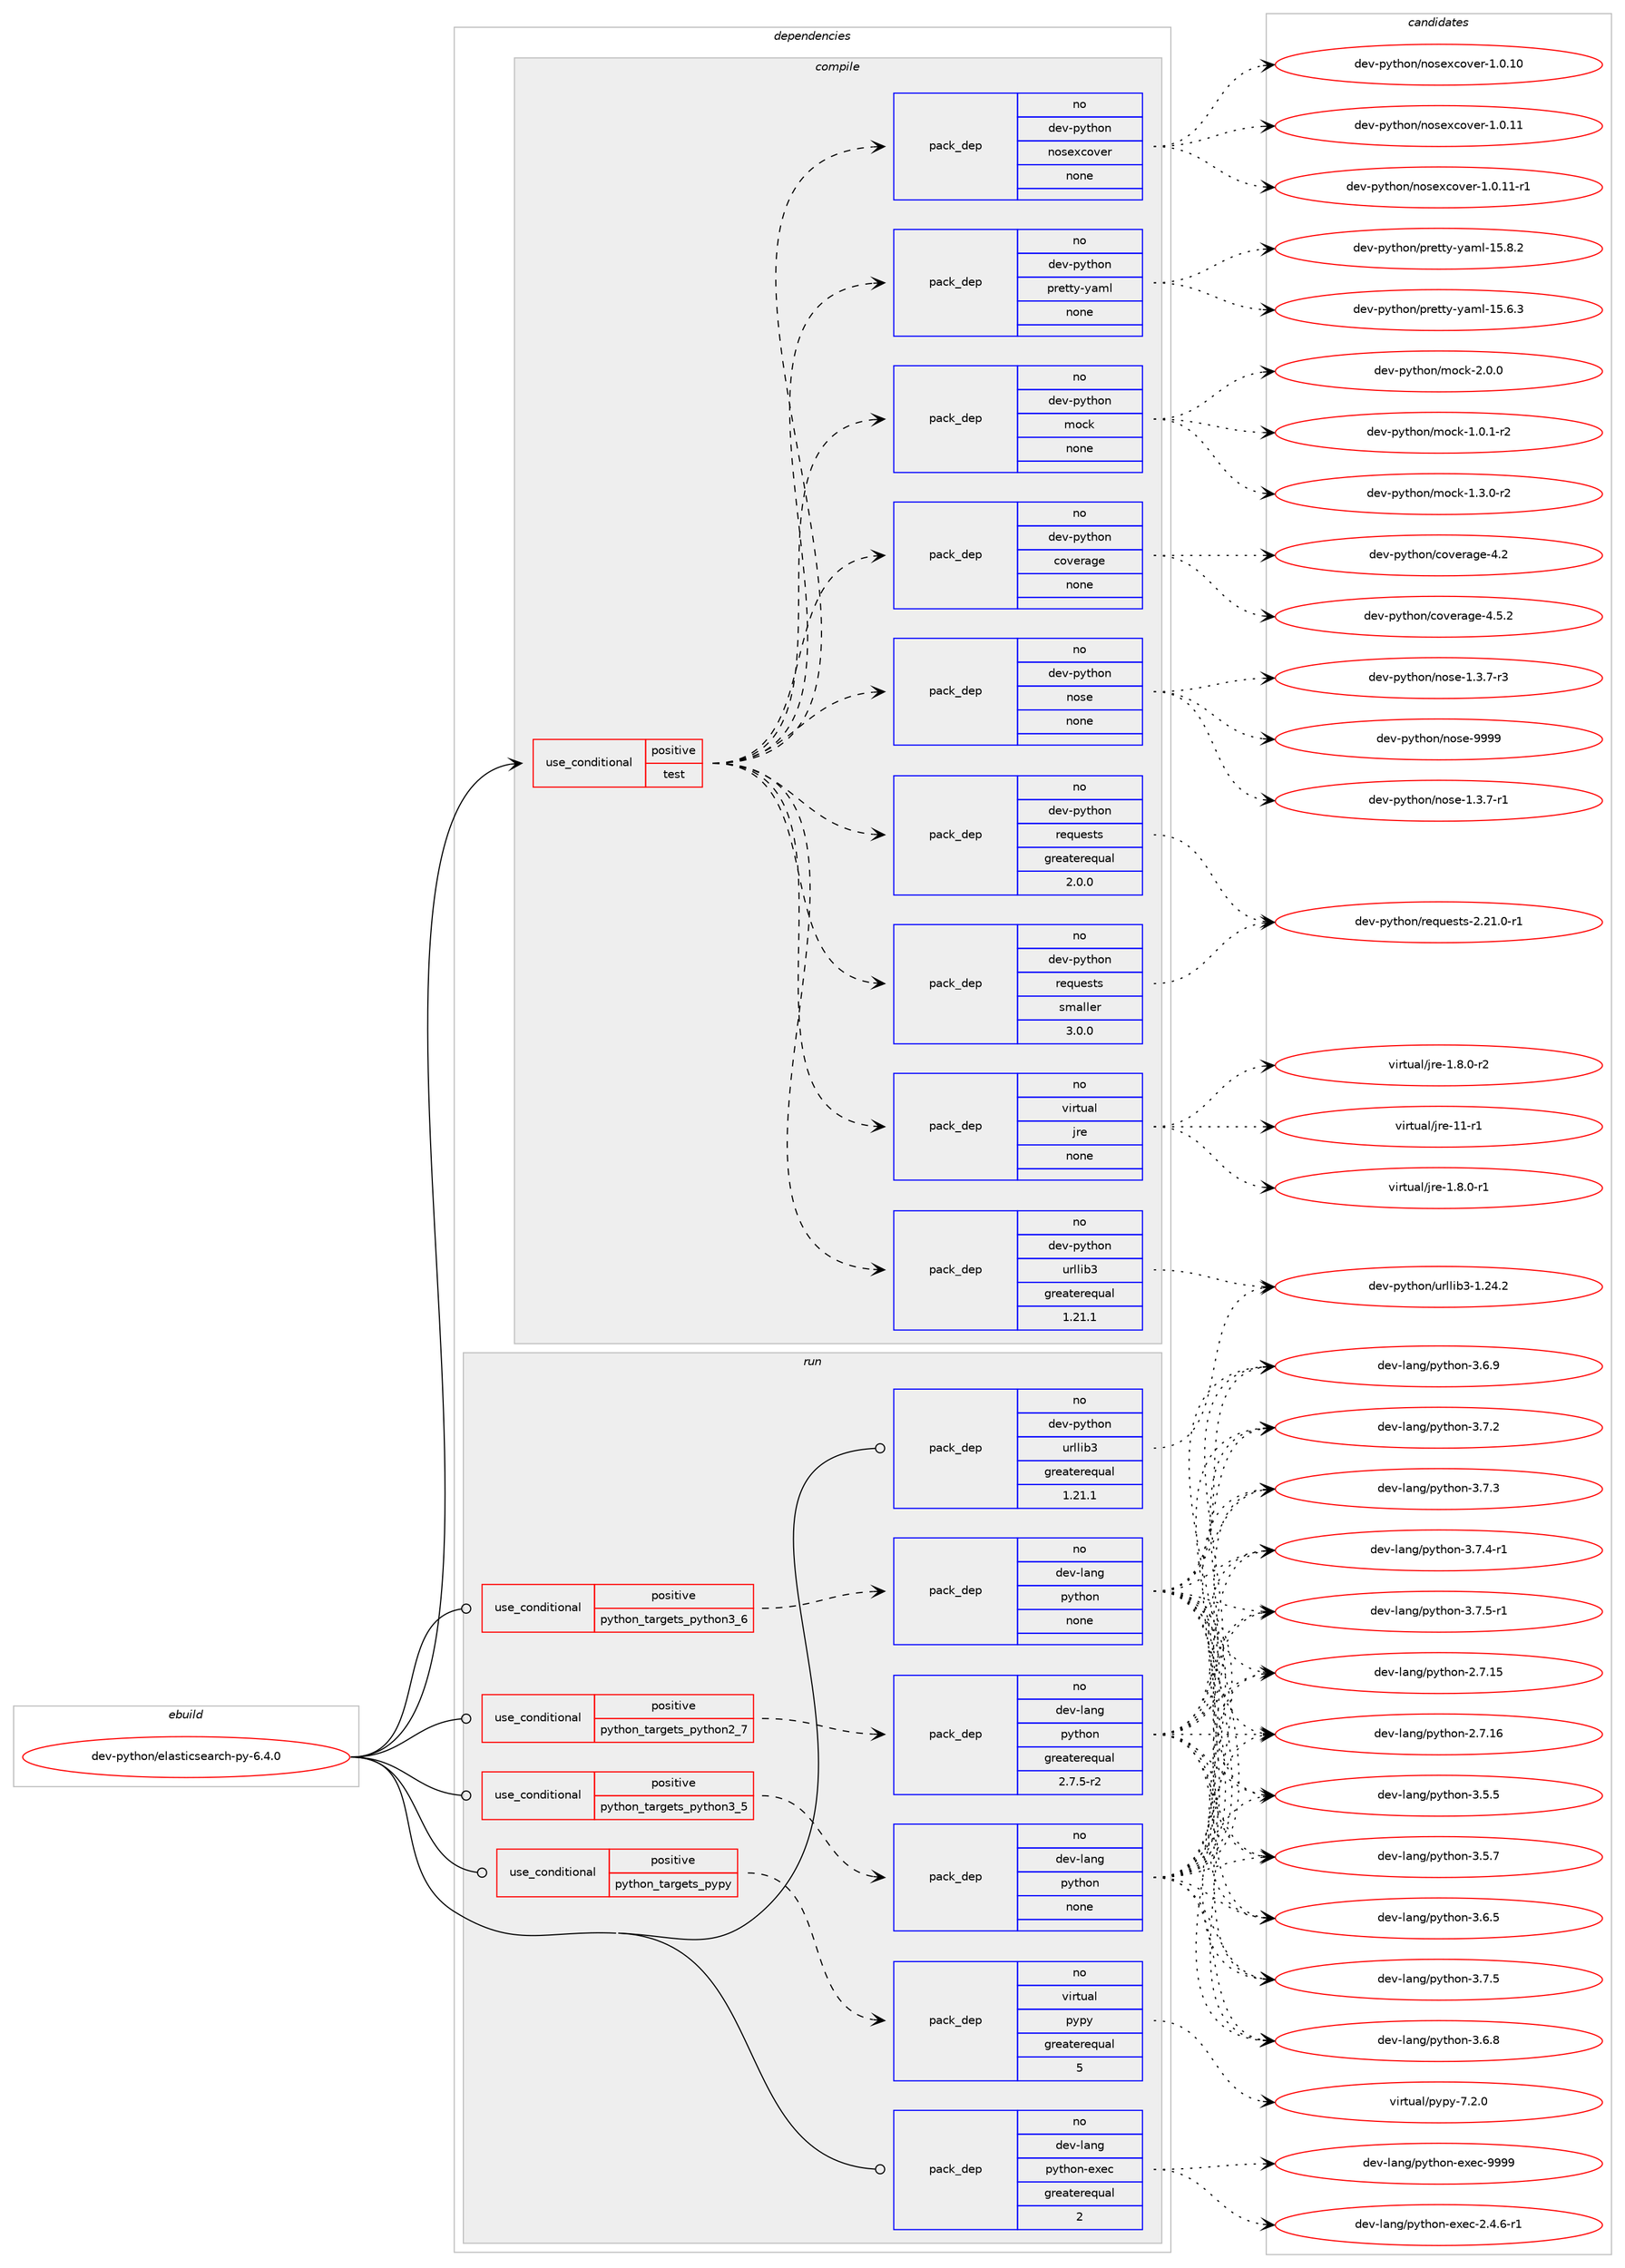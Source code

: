 digraph prolog {

# *************
# Graph options
# *************

newrank=true;
concentrate=true;
compound=true;
graph [rankdir=LR,fontname=Helvetica,fontsize=10,ranksep=1.5];#, ranksep=2.5, nodesep=0.2];
edge  [arrowhead=vee];
node  [fontname=Helvetica,fontsize=10];

# **********
# The ebuild
# **********

subgraph cluster_leftcol {
color=gray;
rank=same;
label=<<i>ebuild</i>>;
id [label="dev-python/elasticsearch-py-6.4.0", color=red, width=4, href="../dev-python/elasticsearch-py-6.4.0.svg"];
}

# ****************
# The dependencies
# ****************

subgraph cluster_midcol {
color=gray;
label=<<i>dependencies</i>>;
subgraph cluster_compile {
fillcolor="#eeeeee";
style=filled;
label=<<i>compile</i>>;
subgraph cond138963 {
dependency603307 [label=<<TABLE BORDER="0" CELLBORDER="1" CELLSPACING="0" CELLPADDING="4"><TR><TD ROWSPAN="3" CELLPADDING="10">use_conditional</TD></TR><TR><TD>positive</TD></TR><TR><TD>test</TD></TR></TABLE>>, shape=none, color=red];
subgraph pack452548 {
dependency603308 [label=<<TABLE BORDER="0" CELLBORDER="1" CELLSPACING="0" CELLPADDING="4" WIDTH="220"><TR><TD ROWSPAN="6" CELLPADDING="30">pack_dep</TD></TR><TR><TD WIDTH="110">no</TD></TR><TR><TD>dev-python</TD></TR><TR><TD>urllib3</TD></TR><TR><TD>greaterequal</TD></TR><TR><TD>1.21.1</TD></TR></TABLE>>, shape=none, color=blue];
}
dependency603307:e -> dependency603308:w [weight=20,style="dashed",arrowhead="vee"];
subgraph pack452549 {
dependency603309 [label=<<TABLE BORDER="0" CELLBORDER="1" CELLSPACING="0" CELLPADDING="4" WIDTH="220"><TR><TD ROWSPAN="6" CELLPADDING="30">pack_dep</TD></TR><TR><TD WIDTH="110">no</TD></TR><TR><TD>dev-python</TD></TR><TR><TD>requests</TD></TR><TR><TD>greaterequal</TD></TR><TR><TD>2.0.0</TD></TR></TABLE>>, shape=none, color=blue];
}
dependency603307:e -> dependency603309:w [weight=20,style="dashed",arrowhead="vee"];
subgraph pack452550 {
dependency603310 [label=<<TABLE BORDER="0" CELLBORDER="1" CELLSPACING="0" CELLPADDING="4" WIDTH="220"><TR><TD ROWSPAN="6" CELLPADDING="30">pack_dep</TD></TR><TR><TD WIDTH="110">no</TD></TR><TR><TD>dev-python</TD></TR><TR><TD>requests</TD></TR><TR><TD>smaller</TD></TR><TR><TD>3.0.0</TD></TR></TABLE>>, shape=none, color=blue];
}
dependency603307:e -> dependency603310:w [weight=20,style="dashed",arrowhead="vee"];
subgraph pack452551 {
dependency603311 [label=<<TABLE BORDER="0" CELLBORDER="1" CELLSPACING="0" CELLPADDING="4" WIDTH="220"><TR><TD ROWSPAN="6" CELLPADDING="30">pack_dep</TD></TR><TR><TD WIDTH="110">no</TD></TR><TR><TD>dev-python</TD></TR><TR><TD>nose</TD></TR><TR><TD>none</TD></TR><TR><TD></TD></TR></TABLE>>, shape=none, color=blue];
}
dependency603307:e -> dependency603311:w [weight=20,style="dashed",arrowhead="vee"];
subgraph pack452552 {
dependency603312 [label=<<TABLE BORDER="0" CELLBORDER="1" CELLSPACING="0" CELLPADDING="4" WIDTH="220"><TR><TD ROWSPAN="6" CELLPADDING="30">pack_dep</TD></TR><TR><TD WIDTH="110">no</TD></TR><TR><TD>dev-python</TD></TR><TR><TD>coverage</TD></TR><TR><TD>none</TD></TR><TR><TD></TD></TR></TABLE>>, shape=none, color=blue];
}
dependency603307:e -> dependency603312:w [weight=20,style="dashed",arrowhead="vee"];
subgraph pack452553 {
dependency603313 [label=<<TABLE BORDER="0" CELLBORDER="1" CELLSPACING="0" CELLPADDING="4" WIDTH="220"><TR><TD ROWSPAN="6" CELLPADDING="30">pack_dep</TD></TR><TR><TD WIDTH="110">no</TD></TR><TR><TD>dev-python</TD></TR><TR><TD>mock</TD></TR><TR><TD>none</TD></TR><TR><TD></TD></TR></TABLE>>, shape=none, color=blue];
}
dependency603307:e -> dependency603313:w [weight=20,style="dashed",arrowhead="vee"];
subgraph pack452554 {
dependency603314 [label=<<TABLE BORDER="0" CELLBORDER="1" CELLSPACING="0" CELLPADDING="4" WIDTH="220"><TR><TD ROWSPAN="6" CELLPADDING="30">pack_dep</TD></TR><TR><TD WIDTH="110">no</TD></TR><TR><TD>dev-python</TD></TR><TR><TD>pretty-yaml</TD></TR><TR><TD>none</TD></TR><TR><TD></TD></TR></TABLE>>, shape=none, color=blue];
}
dependency603307:e -> dependency603314:w [weight=20,style="dashed",arrowhead="vee"];
subgraph pack452555 {
dependency603315 [label=<<TABLE BORDER="0" CELLBORDER="1" CELLSPACING="0" CELLPADDING="4" WIDTH="220"><TR><TD ROWSPAN="6" CELLPADDING="30">pack_dep</TD></TR><TR><TD WIDTH="110">no</TD></TR><TR><TD>dev-python</TD></TR><TR><TD>nosexcover</TD></TR><TR><TD>none</TD></TR><TR><TD></TD></TR></TABLE>>, shape=none, color=blue];
}
dependency603307:e -> dependency603315:w [weight=20,style="dashed",arrowhead="vee"];
subgraph pack452556 {
dependency603316 [label=<<TABLE BORDER="0" CELLBORDER="1" CELLSPACING="0" CELLPADDING="4" WIDTH="220"><TR><TD ROWSPAN="6" CELLPADDING="30">pack_dep</TD></TR><TR><TD WIDTH="110">no</TD></TR><TR><TD>virtual</TD></TR><TR><TD>jre</TD></TR><TR><TD>none</TD></TR><TR><TD></TD></TR></TABLE>>, shape=none, color=blue];
}
dependency603307:e -> dependency603316:w [weight=20,style="dashed",arrowhead="vee"];
}
id:e -> dependency603307:w [weight=20,style="solid",arrowhead="vee"];
}
subgraph cluster_compileandrun {
fillcolor="#eeeeee";
style=filled;
label=<<i>compile and run</i>>;
}
subgraph cluster_run {
fillcolor="#eeeeee";
style=filled;
label=<<i>run</i>>;
subgraph cond138964 {
dependency603317 [label=<<TABLE BORDER="0" CELLBORDER="1" CELLSPACING="0" CELLPADDING="4"><TR><TD ROWSPAN="3" CELLPADDING="10">use_conditional</TD></TR><TR><TD>positive</TD></TR><TR><TD>python_targets_pypy</TD></TR></TABLE>>, shape=none, color=red];
subgraph pack452557 {
dependency603318 [label=<<TABLE BORDER="0" CELLBORDER="1" CELLSPACING="0" CELLPADDING="4" WIDTH="220"><TR><TD ROWSPAN="6" CELLPADDING="30">pack_dep</TD></TR><TR><TD WIDTH="110">no</TD></TR><TR><TD>virtual</TD></TR><TR><TD>pypy</TD></TR><TR><TD>greaterequal</TD></TR><TR><TD>5</TD></TR></TABLE>>, shape=none, color=blue];
}
dependency603317:e -> dependency603318:w [weight=20,style="dashed",arrowhead="vee"];
}
id:e -> dependency603317:w [weight=20,style="solid",arrowhead="odot"];
subgraph cond138965 {
dependency603319 [label=<<TABLE BORDER="0" CELLBORDER="1" CELLSPACING="0" CELLPADDING="4"><TR><TD ROWSPAN="3" CELLPADDING="10">use_conditional</TD></TR><TR><TD>positive</TD></TR><TR><TD>python_targets_python2_7</TD></TR></TABLE>>, shape=none, color=red];
subgraph pack452558 {
dependency603320 [label=<<TABLE BORDER="0" CELLBORDER="1" CELLSPACING="0" CELLPADDING="4" WIDTH="220"><TR><TD ROWSPAN="6" CELLPADDING="30">pack_dep</TD></TR><TR><TD WIDTH="110">no</TD></TR><TR><TD>dev-lang</TD></TR><TR><TD>python</TD></TR><TR><TD>greaterequal</TD></TR><TR><TD>2.7.5-r2</TD></TR></TABLE>>, shape=none, color=blue];
}
dependency603319:e -> dependency603320:w [weight=20,style="dashed",arrowhead="vee"];
}
id:e -> dependency603319:w [weight=20,style="solid",arrowhead="odot"];
subgraph cond138966 {
dependency603321 [label=<<TABLE BORDER="0" CELLBORDER="1" CELLSPACING="0" CELLPADDING="4"><TR><TD ROWSPAN="3" CELLPADDING="10">use_conditional</TD></TR><TR><TD>positive</TD></TR><TR><TD>python_targets_python3_5</TD></TR></TABLE>>, shape=none, color=red];
subgraph pack452559 {
dependency603322 [label=<<TABLE BORDER="0" CELLBORDER="1" CELLSPACING="0" CELLPADDING="4" WIDTH="220"><TR><TD ROWSPAN="6" CELLPADDING="30">pack_dep</TD></TR><TR><TD WIDTH="110">no</TD></TR><TR><TD>dev-lang</TD></TR><TR><TD>python</TD></TR><TR><TD>none</TD></TR><TR><TD></TD></TR></TABLE>>, shape=none, color=blue];
}
dependency603321:e -> dependency603322:w [weight=20,style="dashed",arrowhead="vee"];
}
id:e -> dependency603321:w [weight=20,style="solid",arrowhead="odot"];
subgraph cond138967 {
dependency603323 [label=<<TABLE BORDER="0" CELLBORDER="1" CELLSPACING="0" CELLPADDING="4"><TR><TD ROWSPAN="3" CELLPADDING="10">use_conditional</TD></TR><TR><TD>positive</TD></TR><TR><TD>python_targets_python3_6</TD></TR></TABLE>>, shape=none, color=red];
subgraph pack452560 {
dependency603324 [label=<<TABLE BORDER="0" CELLBORDER="1" CELLSPACING="0" CELLPADDING="4" WIDTH="220"><TR><TD ROWSPAN="6" CELLPADDING="30">pack_dep</TD></TR><TR><TD WIDTH="110">no</TD></TR><TR><TD>dev-lang</TD></TR><TR><TD>python</TD></TR><TR><TD>none</TD></TR><TR><TD></TD></TR></TABLE>>, shape=none, color=blue];
}
dependency603323:e -> dependency603324:w [weight=20,style="dashed",arrowhead="vee"];
}
id:e -> dependency603323:w [weight=20,style="solid",arrowhead="odot"];
subgraph pack452561 {
dependency603325 [label=<<TABLE BORDER="0" CELLBORDER="1" CELLSPACING="0" CELLPADDING="4" WIDTH="220"><TR><TD ROWSPAN="6" CELLPADDING="30">pack_dep</TD></TR><TR><TD WIDTH="110">no</TD></TR><TR><TD>dev-lang</TD></TR><TR><TD>python-exec</TD></TR><TR><TD>greaterequal</TD></TR><TR><TD>2</TD></TR></TABLE>>, shape=none, color=blue];
}
id:e -> dependency603325:w [weight=20,style="solid",arrowhead="odot"];
subgraph pack452562 {
dependency603326 [label=<<TABLE BORDER="0" CELLBORDER="1" CELLSPACING="0" CELLPADDING="4" WIDTH="220"><TR><TD ROWSPAN="6" CELLPADDING="30">pack_dep</TD></TR><TR><TD WIDTH="110">no</TD></TR><TR><TD>dev-python</TD></TR><TR><TD>urllib3</TD></TR><TR><TD>greaterequal</TD></TR><TR><TD>1.21.1</TD></TR></TABLE>>, shape=none, color=blue];
}
id:e -> dependency603326:w [weight=20,style="solid",arrowhead="odot"];
}
}

# **************
# The candidates
# **************

subgraph cluster_choices {
rank=same;
color=gray;
label=<<i>candidates</i>>;

subgraph choice452548 {
color=black;
nodesep=1;
choice1001011184511212111610411111047117114108108105985145494650524650 [label="dev-python/urllib3-1.24.2", color=red, width=4,href="../dev-python/urllib3-1.24.2.svg"];
dependency603308:e -> choice1001011184511212111610411111047117114108108105985145494650524650:w [style=dotted,weight="100"];
}
subgraph choice452549 {
color=black;
nodesep=1;
choice1001011184511212111610411111047114101113117101115116115455046504946484511449 [label="dev-python/requests-2.21.0-r1", color=red, width=4,href="../dev-python/requests-2.21.0-r1.svg"];
dependency603309:e -> choice1001011184511212111610411111047114101113117101115116115455046504946484511449:w [style=dotted,weight="100"];
}
subgraph choice452550 {
color=black;
nodesep=1;
choice1001011184511212111610411111047114101113117101115116115455046504946484511449 [label="dev-python/requests-2.21.0-r1", color=red, width=4,href="../dev-python/requests-2.21.0-r1.svg"];
dependency603310:e -> choice1001011184511212111610411111047114101113117101115116115455046504946484511449:w [style=dotted,weight="100"];
}
subgraph choice452551 {
color=black;
nodesep=1;
choice10010111845112121116104111110471101111151014549465146554511449 [label="dev-python/nose-1.3.7-r1", color=red, width=4,href="../dev-python/nose-1.3.7-r1.svg"];
choice10010111845112121116104111110471101111151014549465146554511451 [label="dev-python/nose-1.3.7-r3", color=red, width=4,href="../dev-python/nose-1.3.7-r3.svg"];
choice10010111845112121116104111110471101111151014557575757 [label="dev-python/nose-9999", color=red, width=4,href="../dev-python/nose-9999.svg"];
dependency603311:e -> choice10010111845112121116104111110471101111151014549465146554511449:w [style=dotted,weight="100"];
dependency603311:e -> choice10010111845112121116104111110471101111151014549465146554511451:w [style=dotted,weight="100"];
dependency603311:e -> choice10010111845112121116104111110471101111151014557575757:w [style=dotted,weight="100"];
}
subgraph choice452552 {
color=black;
nodesep=1;
choice1001011184511212111610411111047991111181011149710310145524650 [label="dev-python/coverage-4.2", color=red, width=4,href="../dev-python/coverage-4.2.svg"];
choice10010111845112121116104111110479911111810111497103101455246534650 [label="dev-python/coverage-4.5.2", color=red, width=4,href="../dev-python/coverage-4.5.2.svg"];
dependency603312:e -> choice1001011184511212111610411111047991111181011149710310145524650:w [style=dotted,weight="100"];
dependency603312:e -> choice10010111845112121116104111110479911111810111497103101455246534650:w [style=dotted,weight="100"];
}
subgraph choice452553 {
color=black;
nodesep=1;
choice1001011184511212111610411111047109111991074549464846494511450 [label="dev-python/mock-1.0.1-r2", color=red, width=4,href="../dev-python/mock-1.0.1-r2.svg"];
choice1001011184511212111610411111047109111991074549465146484511450 [label="dev-python/mock-1.3.0-r2", color=red, width=4,href="../dev-python/mock-1.3.0-r2.svg"];
choice100101118451121211161041111104710911199107455046484648 [label="dev-python/mock-2.0.0", color=red, width=4,href="../dev-python/mock-2.0.0.svg"];
dependency603313:e -> choice1001011184511212111610411111047109111991074549464846494511450:w [style=dotted,weight="100"];
dependency603313:e -> choice1001011184511212111610411111047109111991074549465146484511450:w [style=dotted,weight="100"];
dependency603313:e -> choice100101118451121211161041111104710911199107455046484648:w [style=dotted,weight="100"];
}
subgraph choice452554 {
color=black;
nodesep=1;
choice1001011184511212111610411111047112114101116116121451219710910845495346544651 [label="dev-python/pretty-yaml-15.6.3", color=red, width=4,href="../dev-python/pretty-yaml-15.6.3.svg"];
choice1001011184511212111610411111047112114101116116121451219710910845495346564650 [label="dev-python/pretty-yaml-15.8.2", color=red, width=4,href="../dev-python/pretty-yaml-15.8.2.svg"];
dependency603314:e -> choice1001011184511212111610411111047112114101116116121451219710910845495346544651:w [style=dotted,weight="100"];
dependency603314:e -> choice1001011184511212111610411111047112114101116116121451219710910845495346564650:w [style=dotted,weight="100"];
}
subgraph choice452555 {
color=black;
nodesep=1;
choice10010111845112121116104111110471101111151011209911111810111445494648464948 [label="dev-python/nosexcover-1.0.10", color=red, width=4,href="../dev-python/nosexcover-1.0.10.svg"];
choice10010111845112121116104111110471101111151011209911111810111445494648464949 [label="dev-python/nosexcover-1.0.11", color=red, width=4,href="../dev-python/nosexcover-1.0.11.svg"];
choice100101118451121211161041111104711011111510112099111118101114454946484649494511449 [label="dev-python/nosexcover-1.0.11-r1", color=red, width=4,href="../dev-python/nosexcover-1.0.11-r1.svg"];
dependency603315:e -> choice10010111845112121116104111110471101111151011209911111810111445494648464948:w [style=dotted,weight="100"];
dependency603315:e -> choice10010111845112121116104111110471101111151011209911111810111445494648464949:w [style=dotted,weight="100"];
dependency603315:e -> choice100101118451121211161041111104711011111510112099111118101114454946484649494511449:w [style=dotted,weight="100"];
}
subgraph choice452556 {
color=black;
nodesep=1;
choice11810511411611797108471061141014549465646484511449 [label="virtual/jre-1.8.0-r1", color=red, width=4,href="../virtual/jre-1.8.0-r1.svg"];
choice11810511411611797108471061141014549465646484511450 [label="virtual/jre-1.8.0-r2", color=red, width=4,href="../virtual/jre-1.8.0-r2.svg"];
choice11810511411611797108471061141014549494511449 [label="virtual/jre-11-r1", color=red, width=4,href="../virtual/jre-11-r1.svg"];
dependency603316:e -> choice11810511411611797108471061141014549465646484511449:w [style=dotted,weight="100"];
dependency603316:e -> choice11810511411611797108471061141014549465646484511450:w [style=dotted,weight="100"];
dependency603316:e -> choice11810511411611797108471061141014549494511449:w [style=dotted,weight="100"];
}
subgraph choice452557 {
color=black;
nodesep=1;
choice1181051141161179710847112121112121455546504648 [label="virtual/pypy-7.2.0", color=red, width=4,href="../virtual/pypy-7.2.0.svg"];
dependency603318:e -> choice1181051141161179710847112121112121455546504648:w [style=dotted,weight="100"];
}
subgraph choice452558 {
color=black;
nodesep=1;
choice10010111845108971101034711212111610411111045504655464953 [label="dev-lang/python-2.7.15", color=red, width=4,href="../dev-lang/python-2.7.15.svg"];
choice10010111845108971101034711212111610411111045504655464954 [label="dev-lang/python-2.7.16", color=red, width=4,href="../dev-lang/python-2.7.16.svg"];
choice100101118451089711010347112121116104111110455146534653 [label="dev-lang/python-3.5.5", color=red, width=4,href="../dev-lang/python-3.5.5.svg"];
choice100101118451089711010347112121116104111110455146534655 [label="dev-lang/python-3.5.7", color=red, width=4,href="../dev-lang/python-3.5.7.svg"];
choice100101118451089711010347112121116104111110455146544653 [label="dev-lang/python-3.6.5", color=red, width=4,href="../dev-lang/python-3.6.5.svg"];
choice100101118451089711010347112121116104111110455146544656 [label="dev-lang/python-3.6.8", color=red, width=4,href="../dev-lang/python-3.6.8.svg"];
choice100101118451089711010347112121116104111110455146544657 [label="dev-lang/python-3.6.9", color=red, width=4,href="../dev-lang/python-3.6.9.svg"];
choice100101118451089711010347112121116104111110455146554650 [label="dev-lang/python-3.7.2", color=red, width=4,href="../dev-lang/python-3.7.2.svg"];
choice100101118451089711010347112121116104111110455146554651 [label="dev-lang/python-3.7.3", color=red, width=4,href="../dev-lang/python-3.7.3.svg"];
choice1001011184510897110103471121211161041111104551465546524511449 [label="dev-lang/python-3.7.4-r1", color=red, width=4,href="../dev-lang/python-3.7.4-r1.svg"];
choice100101118451089711010347112121116104111110455146554653 [label="dev-lang/python-3.7.5", color=red, width=4,href="../dev-lang/python-3.7.5.svg"];
choice1001011184510897110103471121211161041111104551465546534511449 [label="dev-lang/python-3.7.5-r1", color=red, width=4,href="../dev-lang/python-3.7.5-r1.svg"];
dependency603320:e -> choice10010111845108971101034711212111610411111045504655464953:w [style=dotted,weight="100"];
dependency603320:e -> choice10010111845108971101034711212111610411111045504655464954:w [style=dotted,weight="100"];
dependency603320:e -> choice100101118451089711010347112121116104111110455146534653:w [style=dotted,weight="100"];
dependency603320:e -> choice100101118451089711010347112121116104111110455146534655:w [style=dotted,weight="100"];
dependency603320:e -> choice100101118451089711010347112121116104111110455146544653:w [style=dotted,weight="100"];
dependency603320:e -> choice100101118451089711010347112121116104111110455146544656:w [style=dotted,weight="100"];
dependency603320:e -> choice100101118451089711010347112121116104111110455146544657:w [style=dotted,weight="100"];
dependency603320:e -> choice100101118451089711010347112121116104111110455146554650:w [style=dotted,weight="100"];
dependency603320:e -> choice100101118451089711010347112121116104111110455146554651:w [style=dotted,weight="100"];
dependency603320:e -> choice1001011184510897110103471121211161041111104551465546524511449:w [style=dotted,weight="100"];
dependency603320:e -> choice100101118451089711010347112121116104111110455146554653:w [style=dotted,weight="100"];
dependency603320:e -> choice1001011184510897110103471121211161041111104551465546534511449:w [style=dotted,weight="100"];
}
subgraph choice452559 {
color=black;
nodesep=1;
choice10010111845108971101034711212111610411111045504655464953 [label="dev-lang/python-2.7.15", color=red, width=4,href="../dev-lang/python-2.7.15.svg"];
choice10010111845108971101034711212111610411111045504655464954 [label="dev-lang/python-2.7.16", color=red, width=4,href="../dev-lang/python-2.7.16.svg"];
choice100101118451089711010347112121116104111110455146534653 [label="dev-lang/python-3.5.5", color=red, width=4,href="../dev-lang/python-3.5.5.svg"];
choice100101118451089711010347112121116104111110455146534655 [label="dev-lang/python-3.5.7", color=red, width=4,href="../dev-lang/python-3.5.7.svg"];
choice100101118451089711010347112121116104111110455146544653 [label="dev-lang/python-3.6.5", color=red, width=4,href="../dev-lang/python-3.6.5.svg"];
choice100101118451089711010347112121116104111110455146544656 [label="dev-lang/python-3.6.8", color=red, width=4,href="../dev-lang/python-3.6.8.svg"];
choice100101118451089711010347112121116104111110455146544657 [label="dev-lang/python-3.6.9", color=red, width=4,href="../dev-lang/python-3.6.9.svg"];
choice100101118451089711010347112121116104111110455146554650 [label="dev-lang/python-3.7.2", color=red, width=4,href="../dev-lang/python-3.7.2.svg"];
choice100101118451089711010347112121116104111110455146554651 [label="dev-lang/python-3.7.3", color=red, width=4,href="../dev-lang/python-3.7.3.svg"];
choice1001011184510897110103471121211161041111104551465546524511449 [label="dev-lang/python-3.7.4-r1", color=red, width=4,href="../dev-lang/python-3.7.4-r1.svg"];
choice100101118451089711010347112121116104111110455146554653 [label="dev-lang/python-3.7.5", color=red, width=4,href="../dev-lang/python-3.7.5.svg"];
choice1001011184510897110103471121211161041111104551465546534511449 [label="dev-lang/python-3.7.5-r1", color=red, width=4,href="../dev-lang/python-3.7.5-r1.svg"];
dependency603322:e -> choice10010111845108971101034711212111610411111045504655464953:w [style=dotted,weight="100"];
dependency603322:e -> choice10010111845108971101034711212111610411111045504655464954:w [style=dotted,weight="100"];
dependency603322:e -> choice100101118451089711010347112121116104111110455146534653:w [style=dotted,weight="100"];
dependency603322:e -> choice100101118451089711010347112121116104111110455146534655:w [style=dotted,weight="100"];
dependency603322:e -> choice100101118451089711010347112121116104111110455146544653:w [style=dotted,weight="100"];
dependency603322:e -> choice100101118451089711010347112121116104111110455146544656:w [style=dotted,weight="100"];
dependency603322:e -> choice100101118451089711010347112121116104111110455146544657:w [style=dotted,weight="100"];
dependency603322:e -> choice100101118451089711010347112121116104111110455146554650:w [style=dotted,weight="100"];
dependency603322:e -> choice100101118451089711010347112121116104111110455146554651:w [style=dotted,weight="100"];
dependency603322:e -> choice1001011184510897110103471121211161041111104551465546524511449:w [style=dotted,weight="100"];
dependency603322:e -> choice100101118451089711010347112121116104111110455146554653:w [style=dotted,weight="100"];
dependency603322:e -> choice1001011184510897110103471121211161041111104551465546534511449:w [style=dotted,weight="100"];
}
subgraph choice452560 {
color=black;
nodesep=1;
choice10010111845108971101034711212111610411111045504655464953 [label="dev-lang/python-2.7.15", color=red, width=4,href="../dev-lang/python-2.7.15.svg"];
choice10010111845108971101034711212111610411111045504655464954 [label="dev-lang/python-2.7.16", color=red, width=4,href="../dev-lang/python-2.7.16.svg"];
choice100101118451089711010347112121116104111110455146534653 [label="dev-lang/python-3.5.5", color=red, width=4,href="../dev-lang/python-3.5.5.svg"];
choice100101118451089711010347112121116104111110455146534655 [label="dev-lang/python-3.5.7", color=red, width=4,href="../dev-lang/python-3.5.7.svg"];
choice100101118451089711010347112121116104111110455146544653 [label="dev-lang/python-3.6.5", color=red, width=4,href="../dev-lang/python-3.6.5.svg"];
choice100101118451089711010347112121116104111110455146544656 [label="dev-lang/python-3.6.8", color=red, width=4,href="../dev-lang/python-3.6.8.svg"];
choice100101118451089711010347112121116104111110455146544657 [label="dev-lang/python-3.6.9", color=red, width=4,href="../dev-lang/python-3.6.9.svg"];
choice100101118451089711010347112121116104111110455146554650 [label="dev-lang/python-3.7.2", color=red, width=4,href="../dev-lang/python-3.7.2.svg"];
choice100101118451089711010347112121116104111110455146554651 [label="dev-lang/python-3.7.3", color=red, width=4,href="../dev-lang/python-3.7.3.svg"];
choice1001011184510897110103471121211161041111104551465546524511449 [label="dev-lang/python-3.7.4-r1", color=red, width=4,href="../dev-lang/python-3.7.4-r1.svg"];
choice100101118451089711010347112121116104111110455146554653 [label="dev-lang/python-3.7.5", color=red, width=4,href="../dev-lang/python-3.7.5.svg"];
choice1001011184510897110103471121211161041111104551465546534511449 [label="dev-lang/python-3.7.5-r1", color=red, width=4,href="../dev-lang/python-3.7.5-r1.svg"];
dependency603324:e -> choice10010111845108971101034711212111610411111045504655464953:w [style=dotted,weight="100"];
dependency603324:e -> choice10010111845108971101034711212111610411111045504655464954:w [style=dotted,weight="100"];
dependency603324:e -> choice100101118451089711010347112121116104111110455146534653:w [style=dotted,weight="100"];
dependency603324:e -> choice100101118451089711010347112121116104111110455146534655:w [style=dotted,weight="100"];
dependency603324:e -> choice100101118451089711010347112121116104111110455146544653:w [style=dotted,weight="100"];
dependency603324:e -> choice100101118451089711010347112121116104111110455146544656:w [style=dotted,weight="100"];
dependency603324:e -> choice100101118451089711010347112121116104111110455146544657:w [style=dotted,weight="100"];
dependency603324:e -> choice100101118451089711010347112121116104111110455146554650:w [style=dotted,weight="100"];
dependency603324:e -> choice100101118451089711010347112121116104111110455146554651:w [style=dotted,weight="100"];
dependency603324:e -> choice1001011184510897110103471121211161041111104551465546524511449:w [style=dotted,weight="100"];
dependency603324:e -> choice100101118451089711010347112121116104111110455146554653:w [style=dotted,weight="100"];
dependency603324:e -> choice1001011184510897110103471121211161041111104551465546534511449:w [style=dotted,weight="100"];
}
subgraph choice452561 {
color=black;
nodesep=1;
choice10010111845108971101034711212111610411111045101120101994550465246544511449 [label="dev-lang/python-exec-2.4.6-r1", color=red, width=4,href="../dev-lang/python-exec-2.4.6-r1.svg"];
choice10010111845108971101034711212111610411111045101120101994557575757 [label="dev-lang/python-exec-9999", color=red, width=4,href="../dev-lang/python-exec-9999.svg"];
dependency603325:e -> choice10010111845108971101034711212111610411111045101120101994550465246544511449:w [style=dotted,weight="100"];
dependency603325:e -> choice10010111845108971101034711212111610411111045101120101994557575757:w [style=dotted,weight="100"];
}
subgraph choice452562 {
color=black;
nodesep=1;
choice1001011184511212111610411111047117114108108105985145494650524650 [label="dev-python/urllib3-1.24.2", color=red, width=4,href="../dev-python/urllib3-1.24.2.svg"];
dependency603326:e -> choice1001011184511212111610411111047117114108108105985145494650524650:w [style=dotted,weight="100"];
}
}

}
